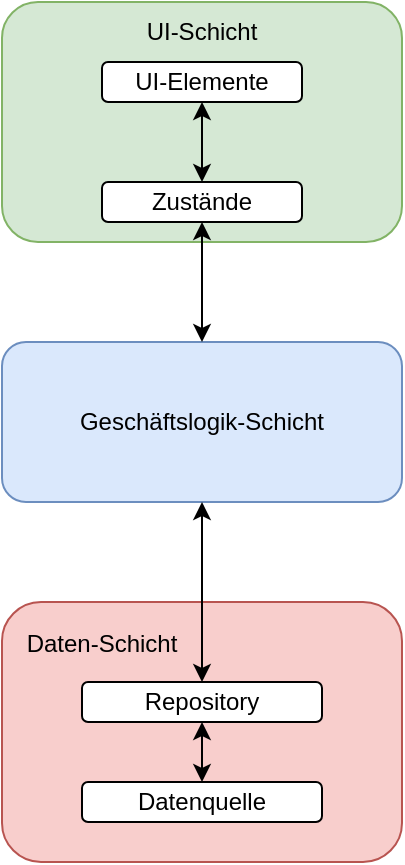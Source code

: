 <mxfile version="25.0.1">
  <diagram name="Seite-1" id="zHHgJ6dJqA2VrnL785nk">
    <mxGraphModel dx="954" dy="550" grid="1" gridSize="10" guides="1" tooltips="1" connect="1" arrows="1" fold="1" page="1" pageScale="1" pageWidth="827" pageHeight="1169" math="0" shadow="0">
      <root>
        <mxCell id="0" />
        <mxCell id="1" parent="0" />
        <mxCell id="c7KtkRhwdAMdaNlJ9xtw-1" value="" style="rounded=1;whiteSpace=wrap;html=1;fillColor=#d5e8d4;strokeColor=#82b366;" vertex="1" parent="1">
          <mxGeometry x="280" y="80" width="200" height="120" as="geometry" />
        </mxCell>
        <mxCell id="c7KtkRhwdAMdaNlJ9xtw-2" value="Geschäftslogik-Schicht" style="rounded=1;whiteSpace=wrap;html=1;fillColor=#dae8fc;strokeColor=#6c8ebf;" vertex="1" parent="1">
          <mxGeometry x="280" y="250" width="200" height="80" as="geometry" />
        </mxCell>
        <mxCell id="c7KtkRhwdAMdaNlJ9xtw-3" value="" style="rounded=1;whiteSpace=wrap;html=1;fillColor=#f8cecc;strokeColor=#b85450;" vertex="1" parent="1">
          <mxGeometry x="280" y="380" width="200" height="130" as="geometry" />
        </mxCell>
        <mxCell id="c7KtkRhwdAMdaNlJ9xtw-14" value="Daten-Schicht" style="text;html=1;align=center;verticalAlign=middle;whiteSpace=wrap;rounded=0;" vertex="1" parent="1">
          <mxGeometry x="280" y="386" width="100" height="30" as="geometry" />
        </mxCell>
        <mxCell id="c7KtkRhwdAMdaNlJ9xtw-15" value="UI-Schicht" style="text;html=1;align=center;verticalAlign=middle;whiteSpace=wrap;rounded=0;" vertex="1" parent="1">
          <mxGeometry x="350" y="80" width="60" height="30" as="geometry" />
        </mxCell>
        <mxCell id="c7KtkRhwdAMdaNlJ9xtw-18" style="edgeStyle=orthogonalEdgeStyle;rounded=0;orthogonalLoop=1;jettySize=auto;html=1;startArrow=classic;startFill=1;" edge="1" parent="1" source="c7KtkRhwdAMdaNlJ9xtw-16" target="c7KtkRhwdAMdaNlJ9xtw-17">
          <mxGeometry relative="1" as="geometry" />
        </mxCell>
        <mxCell id="c7KtkRhwdAMdaNlJ9xtw-19" style="edgeStyle=orthogonalEdgeStyle;rounded=0;orthogonalLoop=1;jettySize=auto;html=1;entryX=0.5;entryY=0;entryDx=0;entryDy=0;startArrow=classic;startFill=1;" edge="1" parent="1" source="c7KtkRhwdAMdaNlJ9xtw-16" target="c7KtkRhwdAMdaNlJ9xtw-2">
          <mxGeometry relative="1" as="geometry" />
        </mxCell>
        <mxCell id="c7KtkRhwdAMdaNlJ9xtw-16" value="Zustände" style="rounded=1;whiteSpace=wrap;html=1;" vertex="1" parent="1">
          <mxGeometry x="330" y="170" width="100" height="20" as="geometry" />
        </mxCell>
        <mxCell id="c7KtkRhwdAMdaNlJ9xtw-17" value="UI-Elemente" style="rounded=1;whiteSpace=wrap;html=1;" vertex="1" parent="1">
          <mxGeometry x="330" y="110" width="100" height="20" as="geometry" />
        </mxCell>
        <mxCell id="c7KtkRhwdAMdaNlJ9xtw-25" style="edgeStyle=orthogonalEdgeStyle;rounded=0;orthogonalLoop=1;jettySize=auto;html=1;startArrow=classic;startFill=1;" edge="1" parent="1" source="c7KtkRhwdAMdaNlJ9xtw-23" target="c7KtkRhwdAMdaNlJ9xtw-24">
          <mxGeometry relative="1" as="geometry" />
        </mxCell>
        <mxCell id="c7KtkRhwdAMdaNlJ9xtw-27" style="edgeStyle=orthogonalEdgeStyle;rounded=0;orthogonalLoop=1;jettySize=auto;html=1;entryX=0.5;entryY=1;entryDx=0;entryDy=0;startArrow=classic;startFill=1;" edge="1" parent="1" source="c7KtkRhwdAMdaNlJ9xtw-23" target="c7KtkRhwdAMdaNlJ9xtw-2">
          <mxGeometry relative="1" as="geometry" />
        </mxCell>
        <mxCell id="c7KtkRhwdAMdaNlJ9xtw-23" value="Repository" style="rounded=1;whiteSpace=wrap;html=1;" vertex="1" parent="1">
          <mxGeometry x="320" y="420" width="120" height="20" as="geometry" />
        </mxCell>
        <mxCell id="c7KtkRhwdAMdaNlJ9xtw-24" value="Datenquelle" style="rounded=1;whiteSpace=wrap;html=1;" vertex="1" parent="1">
          <mxGeometry x="320" y="470" width="120" height="20" as="geometry" />
        </mxCell>
      </root>
    </mxGraphModel>
  </diagram>
</mxfile>
